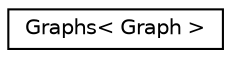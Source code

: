 digraph "Graphical Class Hierarchy"
{
 // LATEX_PDF_SIZE
  edge [fontname="Helvetica",fontsize="10",labelfontname="Helvetica",labelfontsize="10"];
  node [fontname="Helvetica",fontsize="10",shape=record];
  rankdir="LR";
  Node0 [label="Graphs\< Graph \>",height=0.2,width=0.4,color="black", fillcolor="white", style="filled",URL="$structoperations__research_1_1_graphs.html",tooltip=" "];
}
